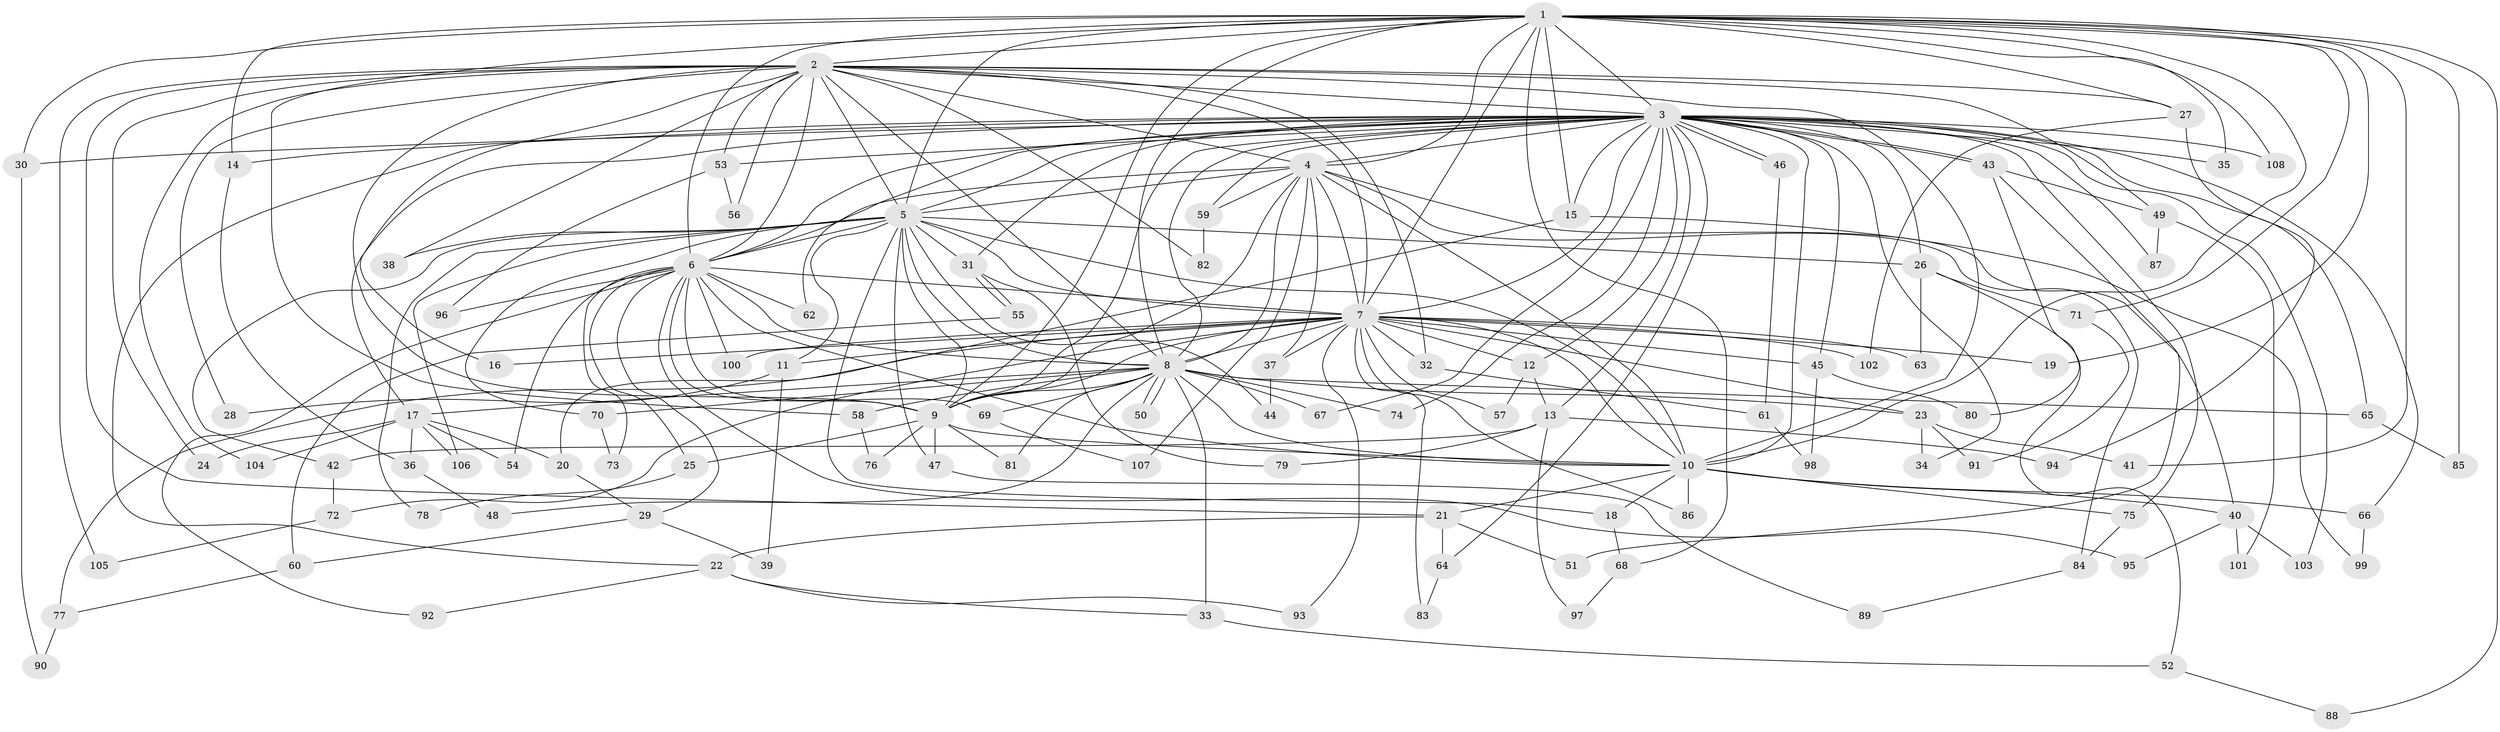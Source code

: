 // coarse degree distribution, {20: 0.0379746835443038, 18: 0.012658227848101266, 37: 0.012658227848101266, 17: 0.012658227848101266, 25: 0.012658227848101266, 13: 0.012658227848101266, 4: 0.0759493670886076, 6: 0.012658227848101266, 3: 0.25316455696202533, 2: 0.46835443037974683, 7: 0.02531645569620253, 5: 0.05063291139240506, 8: 0.012658227848101266}
// Generated by graph-tools (version 1.1) at 2025/23/03/03/25 07:23:37]
// undirected, 108 vertices, 241 edges
graph export_dot {
graph [start="1"]
  node [color=gray90,style=filled];
  1;
  2;
  3;
  4;
  5;
  6;
  7;
  8;
  9;
  10;
  11;
  12;
  13;
  14;
  15;
  16;
  17;
  18;
  19;
  20;
  21;
  22;
  23;
  24;
  25;
  26;
  27;
  28;
  29;
  30;
  31;
  32;
  33;
  34;
  35;
  36;
  37;
  38;
  39;
  40;
  41;
  42;
  43;
  44;
  45;
  46;
  47;
  48;
  49;
  50;
  51;
  52;
  53;
  54;
  55;
  56;
  57;
  58;
  59;
  60;
  61;
  62;
  63;
  64;
  65;
  66;
  67;
  68;
  69;
  70;
  71;
  72;
  73;
  74;
  75;
  76;
  77;
  78;
  79;
  80;
  81;
  82;
  83;
  84;
  85;
  86;
  87;
  88;
  89;
  90;
  91;
  92;
  93;
  94;
  95;
  96;
  97;
  98;
  99;
  100;
  101;
  102;
  103;
  104;
  105;
  106;
  107;
  108;
  1 -- 2;
  1 -- 3;
  1 -- 4;
  1 -- 5;
  1 -- 6;
  1 -- 7;
  1 -- 8;
  1 -- 9;
  1 -- 10;
  1 -- 14;
  1 -- 15;
  1 -- 19;
  1 -- 27;
  1 -- 30;
  1 -- 35;
  1 -- 41;
  1 -- 58;
  1 -- 68;
  1 -- 71;
  1 -- 85;
  1 -- 88;
  1 -- 108;
  2 -- 3;
  2 -- 4;
  2 -- 5;
  2 -- 6;
  2 -- 7;
  2 -- 8;
  2 -- 9;
  2 -- 10;
  2 -- 16;
  2 -- 21;
  2 -- 24;
  2 -- 27;
  2 -- 28;
  2 -- 32;
  2 -- 38;
  2 -- 49;
  2 -- 53;
  2 -- 56;
  2 -- 82;
  2 -- 104;
  2 -- 105;
  3 -- 4;
  3 -- 5;
  3 -- 6;
  3 -- 7;
  3 -- 8;
  3 -- 9;
  3 -- 10;
  3 -- 12;
  3 -- 13;
  3 -- 14;
  3 -- 15;
  3 -- 17;
  3 -- 22;
  3 -- 26;
  3 -- 30;
  3 -- 31;
  3 -- 34;
  3 -- 35;
  3 -- 43;
  3 -- 43;
  3 -- 45;
  3 -- 46;
  3 -- 46;
  3 -- 53;
  3 -- 59;
  3 -- 62;
  3 -- 64;
  3 -- 65;
  3 -- 66;
  3 -- 67;
  3 -- 74;
  3 -- 75;
  3 -- 87;
  3 -- 103;
  3 -- 108;
  4 -- 5;
  4 -- 6;
  4 -- 7;
  4 -- 8;
  4 -- 9;
  4 -- 10;
  4 -- 37;
  4 -- 40;
  4 -- 59;
  4 -- 84;
  4 -- 107;
  5 -- 6;
  5 -- 7;
  5 -- 8;
  5 -- 9;
  5 -- 10;
  5 -- 11;
  5 -- 18;
  5 -- 26;
  5 -- 31;
  5 -- 38;
  5 -- 42;
  5 -- 44;
  5 -- 47;
  5 -- 70;
  5 -- 78;
  5 -- 106;
  6 -- 7;
  6 -- 8;
  6 -- 9;
  6 -- 10;
  6 -- 25;
  6 -- 29;
  6 -- 54;
  6 -- 62;
  6 -- 69;
  6 -- 73;
  6 -- 92;
  6 -- 95;
  6 -- 96;
  6 -- 100;
  7 -- 8;
  7 -- 9;
  7 -- 10;
  7 -- 11;
  7 -- 12;
  7 -- 16;
  7 -- 19;
  7 -- 23;
  7 -- 32;
  7 -- 37;
  7 -- 45;
  7 -- 57;
  7 -- 63;
  7 -- 72;
  7 -- 77;
  7 -- 83;
  7 -- 86;
  7 -- 93;
  7 -- 100;
  7 -- 102;
  8 -- 9;
  8 -- 10;
  8 -- 17;
  8 -- 23;
  8 -- 33;
  8 -- 48;
  8 -- 50;
  8 -- 50;
  8 -- 58;
  8 -- 65;
  8 -- 67;
  8 -- 69;
  8 -- 70;
  8 -- 74;
  8 -- 81;
  9 -- 10;
  9 -- 25;
  9 -- 47;
  9 -- 76;
  9 -- 81;
  10 -- 18;
  10 -- 21;
  10 -- 40;
  10 -- 66;
  10 -- 75;
  10 -- 86;
  11 -- 28;
  11 -- 39;
  12 -- 13;
  12 -- 57;
  13 -- 42;
  13 -- 79;
  13 -- 94;
  13 -- 97;
  14 -- 36;
  15 -- 20;
  15 -- 99;
  17 -- 20;
  17 -- 24;
  17 -- 36;
  17 -- 54;
  17 -- 104;
  17 -- 106;
  18 -- 68;
  20 -- 29;
  21 -- 22;
  21 -- 51;
  21 -- 64;
  22 -- 33;
  22 -- 92;
  22 -- 93;
  23 -- 34;
  23 -- 41;
  23 -- 91;
  25 -- 78;
  26 -- 52;
  26 -- 63;
  26 -- 71;
  27 -- 94;
  27 -- 102;
  29 -- 39;
  29 -- 60;
  30 -- 90;
  31 -- 55;
  31 -- 55;
  31 -- 79;
  32 -- 61;
  33 -- 52;
  36 -- 48;
  37 -- 44;
  40 -- 95;
  40 -- 101;
  40 -- 103;
  42 -- 72;
  43 -- 49;
  43 -- 51;
  43 -- 80;
  45 -- 80;
  45 -- 98;
  46 -- 61;
  47 -- 89;
  49 -- 87;
  49 -- 101;
  52 -- 88;
  53 -- 56;
  53 -- 96;
  55 -- 60;
  58 -- 76;
  59 -- 82;
  60 -- 77;
  61 -- 98;
  64 -- 83;
  65 -- 85;
  66 -- 99;
  68 -- 97;
  69 -- 107;
  70 -- 73;
  71 -- 91;
  72 -- 105;
  75 -- 84;
  77 -- 90;
  84 -- 89;
}
